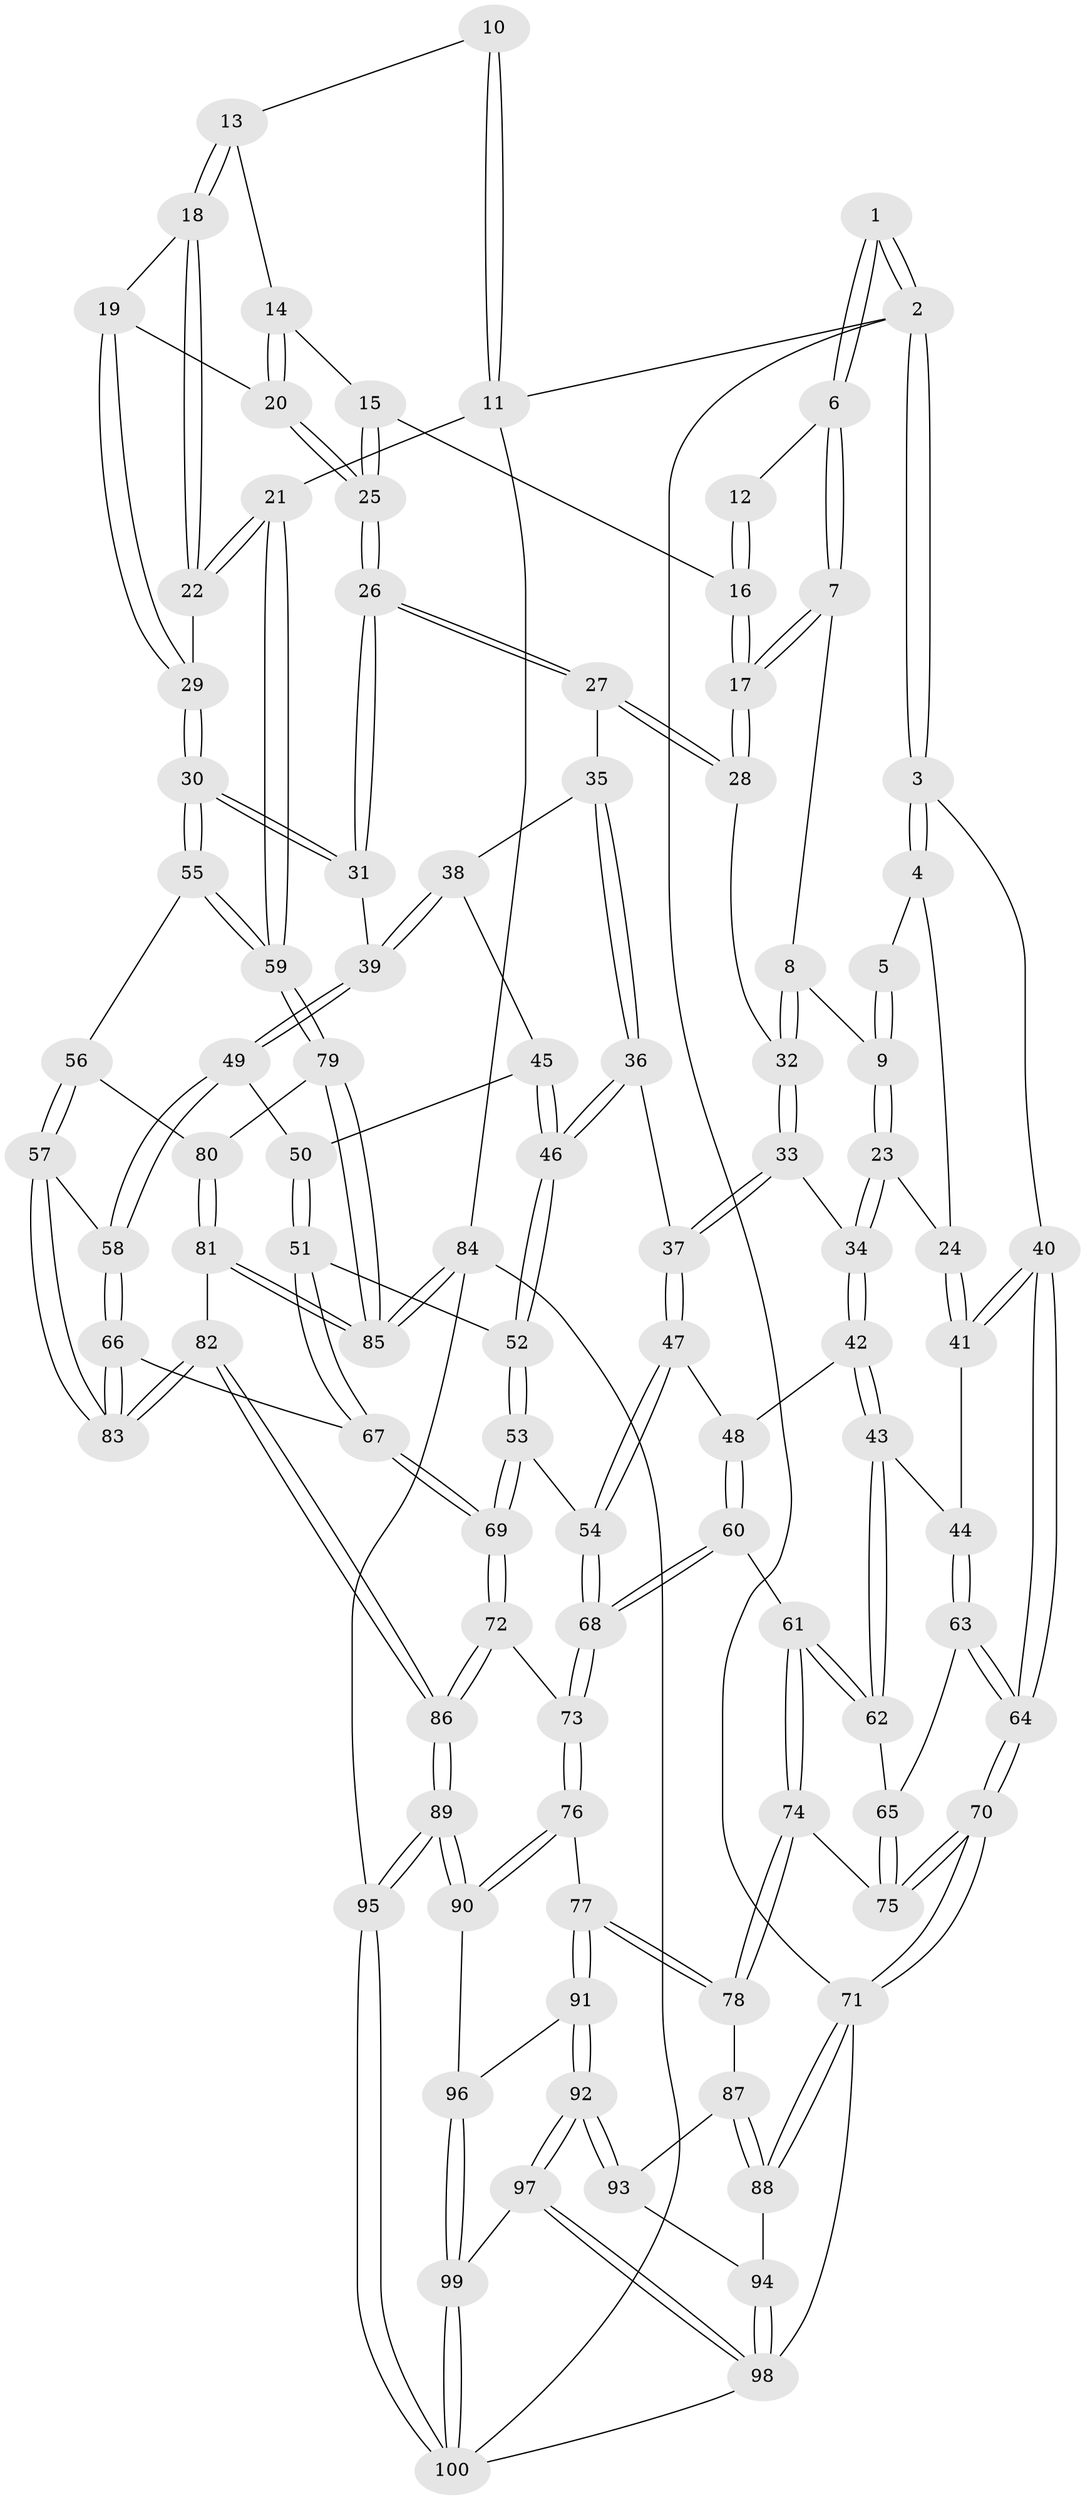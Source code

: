 // coarse degree distribution, {2: 0.16666666666666666, 3: 0.3, 5: 0.23333333333333334, 4: 0.16666666666666666, 6: 0.06666666666666667, 9: 0.06666666666666667}
// Generated by graph-tools (version 1.1) at 2025/04/03/04/25 22:04:52]
// undirected, 100 vertices, 246 edges
graph export_dot {
graph [start="1"]
  node [color=gray90,style=filled];
  1 [pos="+0.22549451964133868+0"];
  2 [pos="+0+0"];
  3 [pos="+0+0"];
  4 [pos="+0.13652546163704568+0.03346741334024087"];
  5 [pos="+0.20816845411166712+0"];
  6 [pos="+0.43970233927602853+0"];
  7 [pos="+0.45604061487641556+0"];
  8 [pos="+0.2571927282966793+0.1027878527677651"];
  9 [pos="+0.254845523767297+0.10300781874681474"];
  10 [pos="+1+0"];
  11 [pos="+1+0"];
  12 [pos="+0.8509286648374158+0"];
  13 [pos="+0.9012859067747512+0"];
  14 [pos="+0.8140361087683965+0.055400080779671894"];
  15 [pos="+0.743428641303972+0.06796295711175503"];
  16 [pos="+0.7361212738795891+0.026223631737597397"];
  17 [pos="+0.49291877046956034+0.05451894089456947"];
  18 [pos="+0.8952173648602365+0.06562751268881416"];
  19 [pos="+0.8726356901289208+0.09602590372001467"];
  20 [pos="+0.8228623791652315+0.1048828035646783"];
  21 [pos="+1+0.19522170007738598"];
  22 [pos="+1+0.2054590184242438"];
  23 [pos="+0.1717202920574944+0.14858152233103"];
  24 [pos="+0.13067960545391902+0.14622092648580481"];
  25 [pos="+0.7398018078323337+0.13727304397065776"];
  26 [pos="+0.722174706999844+0.17499386274196654"];
  27 [pos="+0.5108726743477408+0.08511666186359493"];
  28 [pos="+0.4931978668348251+0.05852647712749098"];
  29 [pos="+0.8797361011996735+0.25756338556865"];
  30 [pos="+0.870106507524203+0.2644683967567571"];
  31 [pos="+0.7432340508523821+0.2335749476445287"];
  32 [pos="+0.37072282968627224+0.1591188786994401"];
  33 [pos="+0.3631393920938111+0.17379562510570376"];
  34 [pos="+0.28533589063532766+0.2281027452226436"];
  35 [pos="+0.5148790674420602+0.1518135071819025"];
  36 [pos="+0.4962504481846023+0.2598491206188262"];
  37 [pos="+0.41248874107310274+0.3034042372052468"];
  38 [pos="+0.6006804954700851+0.24792869255829744"];
  39 [pos="+0.7123838603521633+0.2708422176732174"];
  40 [pos="+0+0.12596711381465803"];
  41 [pos="+0.11289388915329691+0.16091196936454577"];
  42 [pos="+0.279151069640171+0.31017059654331025"];
  43 [pos="+0.14460258763716402+0.328743295206895"];
  44 [pos="+0.12539546097268037+0.3188080187955504"];
  45 [pos="+0.5467024617985156+0.313116366371797"];
  46 [pos="+0.5423911533068098+0.3132195478093023"];
  47 [pos="+0.38388837720581526+0.3525432989889237"];
  48 [pos="+0.29106029628206337+0.32124247620134694"];
  49 [pos="+0.6841158599622443+0.33366597522577685"];
  50 [pos="+0.5948783946337288+0.3264324011928789"];
  51 [pos="+0.5709708888073467+0.4152441299180341"];
  52 [pos="+0.5279839992098259+0.34979954134368413"];
  53 [pos="+0.4520497218970411+0.4038070788780587"];
  54 [pos="+0.39871556373185524+0.3877260415527574"];
  55 [pos="+0.8721130017208455+0.2813192686123167"];
  56 [pos="+0.8556452317420474+0.444238660303483"];
  57 [pos="+0.792385715797027+0.45997222164833307"];
  58 [pos="+0.6919326257788994+0.4405724761323453"];
  59 [pos="+1+0.5492762811151769"];
  60 [pos="+0.2487237324327747+0.4607234581457439"];
  61 [pos="+0.20466479463265513+0.4640784290528327"];
  62 [pos="+0.1940370174021726+0.4556462750483988"];
  63 [pos="+0+0.4055284554905069"];
  64 [pos="+0+0.4396526035330792"];
  65 [pos="+0.10923316979604328+0.4747779846128033"];
  66 [pos="+0.6539143101642628+0.4743491255421364"];
  67 [pos="+0.6060264326081536+0.5028131702907673"];
  68 [pos="+0.33921816098143637+0.5019194005412831"];
  69 [pos="+0.569836884381504+0.540282734029131"];
  70 [pos="+0+0.6729309718141128"];
  71 [pos="+0+0.7292866455087703"];
  72 [pos="+0.543968174035731+0.6124152805281011"];
  73 [pos="+0.3905117483544969+0.6750934704832902"];
  74 [pos="+0.17630611582651143+0.5808266593657303"];
  75 [pos="+0.10865461210539891+0.5726523304800344"];
  76 [pos="+0.37359490737848244+0.6967586376175857"];
  77 [pos="+0.34726039498091293+0.7233892328357057"];
  78 [pos="+0.2840538809099215+0.7076458371541242"];
  79 [pos="+1+0.5641825374171969"];
  80 [pos="+0.8681674023091093+0.4524383383955782"];
  81 [pos="+0.8330009998782733+0.734742547170159"];
  82 [pos="+0.807127313994209+0.7414384099998733"];
  83 [pos="+0.7836166733646863+0.6275997359752743"];
  84 [pos="+1+0.7195115506488189"];
  85 [pos="+1+0.6915154038080784"];
  86 [pos="+0.7613313580977394+0.7711605575505213"];
  87 [pos="+0.14678284374818207+0.7403969019363722"];
  88 [pos="+0+0.7508809006039979"];
  89 [pos="+0.7235961479790228+0.8907685612638326"];
  90 [pos="+0.6882572850343263+0.8884669148029848"];
  91 [pos="+0.349776599428107+0.7777338164019751"];
  92 [pos="+0.31354334985497534+0.9271179730079776"];
  93 [pos="+0.14850580853587955+0.8783547219670835"];
  94 [pos="+0.07855332129650106+0.8936485653175017"];
  95 [pos="+0.7644640200339153+1"];
  96 [pos="+0.5579930712462408+0.899087081797912"];
  97 [pos="+0.3157941105816009+1"];
  98 [pos="+0.22414954986211724+1"];
  99 [pos="+0.32818161208316027+1"];
  100 [pos="+0.7626051960310521+1"];
  1 -- 2;
  1 -- 2;
  1 -- 6;
  1 -- 6;
  2 -- 3;
  2 -- 3;
  2 -- 11;
  2 -- 71;
  3 -- 4;
  3 -- 4;
  3 -- 40;
  4 -- 5;
  4 -- 24;
  5 -- 9;
  5 -- 9;
  6 -- 7;
  6 -- 7;
  6 -- 12;
  7 -- 8;
  7 -- 17;
  7 -- 17;
  8 -- 9;
  8 -- 32;
  8 -- 32;
  9 -- 23;
  9 -- 23;
  10 -- 11;
  10 -- 11;
  10 -- 13;
  11 -- 21;
  11 -- 84;
  12 -- 16;
  12 -- 16;
  13 -- 14;
  13 -- 18;
  13 -- 18;
  14 -- 15;
  14 -- 20;
  14 -- 20;
  15 -- 16;
  15 -- 25;
  15 -- 25;
  16 -- 17;
  16 -- 17;
  17 -- 28;
  17 -- 28;
  18 -- 19;
  18 -- 22;
  18 -- 22;
  19 -- 20;
  19 -- 29;
  19 -- 29;
  20 -- 25;
  20 -- 25;
  21 -- 22;
  21 -- 22;
  21 -- 59;
  21 -- 59;
  22 -- 29;
  23 -- 24;
  23 -- 34;
  23 -- 34;
  24 -- 41;
  24 -- 41;
  25 -- 26;
  25 -- 26;
  26 -- 27;
  26 -- 27;
  26 -- 31;
  26 -- 31;
  27 -- 28;
  27 -- 28;
  27 -- 35;
  28 -- 32;
  29 -- 30;
  29 -- 30;
  30 -- 31;
  30 -- 31;
  30 -- 55;
  30 -- 55;
  31 -- 39;
  32 -- 33;
  32 -- 33;
  33 -- 34;
  33 -- 37;
  33 -- 37;
  34 -- 42;
  34 -- 42;
  35 -- 36;
  35 -- 36;
  35 -- 38;
  36 -- 37;
  36 -- 46;
  36 -- 46;
  37 -- 47;
  37 -- 47;
  38 -- 39;
  38 -- 39;
  38 -- 45;
  39 -- 49;
  39 -- 49;
  40 -- 41;
  40 -- 41;
  40 -- 64;
  40 -- 64;
  41 -- 44;
  42 -- 43;
  42 -- 43;
  42 -- 48;
  43 -- 44;
  43 -- 62;
  43 -- 62;
  44 -- 63;
  44 -- 63;
  45 -- 46;
  45 -- 46;
  45 -- 50;
  46 -- 52;
  46 -- 52;
  47 -- 48;
  47 -- 54;
  47 -- 54;
  48 -- 60;
  48 -- 60;
  49 -- 50;
  49 -- 58;
  49 -- 58;
  50 -- 51;
  50 -- 51;
  51 -- 52;
  51 -- 67;
  51 -- 67;
  52 -- 53;
  52 -- 53;
  53 -- 54;
  53 -- 69;
  53 -- 69;
  54 -- 68;
  54 -- 68;
  55 -- 56;
  55 -- 59;
  55 -- 59;
  56 -- 57;
  56 -- 57;
  56 -- 80;
  57 -- 58;
  57 -- 83;
  57 -- 83;
  58 -- 66;
  58 -- 66;
  59 -- 79;
  59 -- 79;
  60 -- 61;
  60 -- 68;
  60 -- 68;
  61 -- 62;
  61 -- 62;
  61 -- 74;
  61 -- 74;
  62 -- 65;
  63 -- 64;
  63 -- 64;
  63 -- 65;
  64 -- 70;
  64 -- 70;
  65 -- 75;
  65 -- 75;
  66 -- 67;
  66 -- 83;
  66 -- 83;
  67 -- 69;
  67 -- 69;
  68 -- 73;
  68 -- 73;
  69 -- 72;
  69 -- 72;
  70 -- 71;
  70 -- 71;
  70 -- 75;
  70 -- 75;
  71 -- 88;
  71 -- 88;
  71 -- 98;
  72 -- 73;
  72 -- 86;
  72 -- 86;
  73 -- 76;
  73 -- 76;
  74 -- 75;
  74 -- 78;
  74 -- 78;
  76 -- 77;
  76 -- 90;
  76 -- 90;
  77 -- 78;
  77 -- 78;
  77 -- 91;
  77 -- 91;
  78 -- 87;
  79 -- 80;
  79 -- 85;
  79 -- 85;
  80 -- 81;
  80 -- 81;
  81 -- 82;
  81 -- 85;
  81 -- 85;
  82 -- 83;
  82 -- 83;
  82 -- 86;
  82 -- 86;
  84 -- 85;
  84 -- 85;
  84 -- 95;
  84 -- 100;
  86 -- 89;
  86 -- 89;
  87 -- 88;
  87 -- 88;
  87 -- 93;
  88 -- 94;
  89 -- 90;
  89 -- 90;
  89 -- 95;
  89 -- 95;
  90 -- 96;
  91 -- 92;
  91 -- 92;
  91 -- 96;
  92 -- 93;
  92 -- 93;
  92 -- 97;
  92 -- 97;
  93 -- 94;
  94 -- 98;
  94 -- 98;
  95 -- 100;
  95 -- 100;
  96 -- 99;
  96 -- 99;
  97 -- 98;
  97 -- 98;
  97 -- 99;
  98 -- 100;
  99 -- 100;
  99 -- 100;
}
